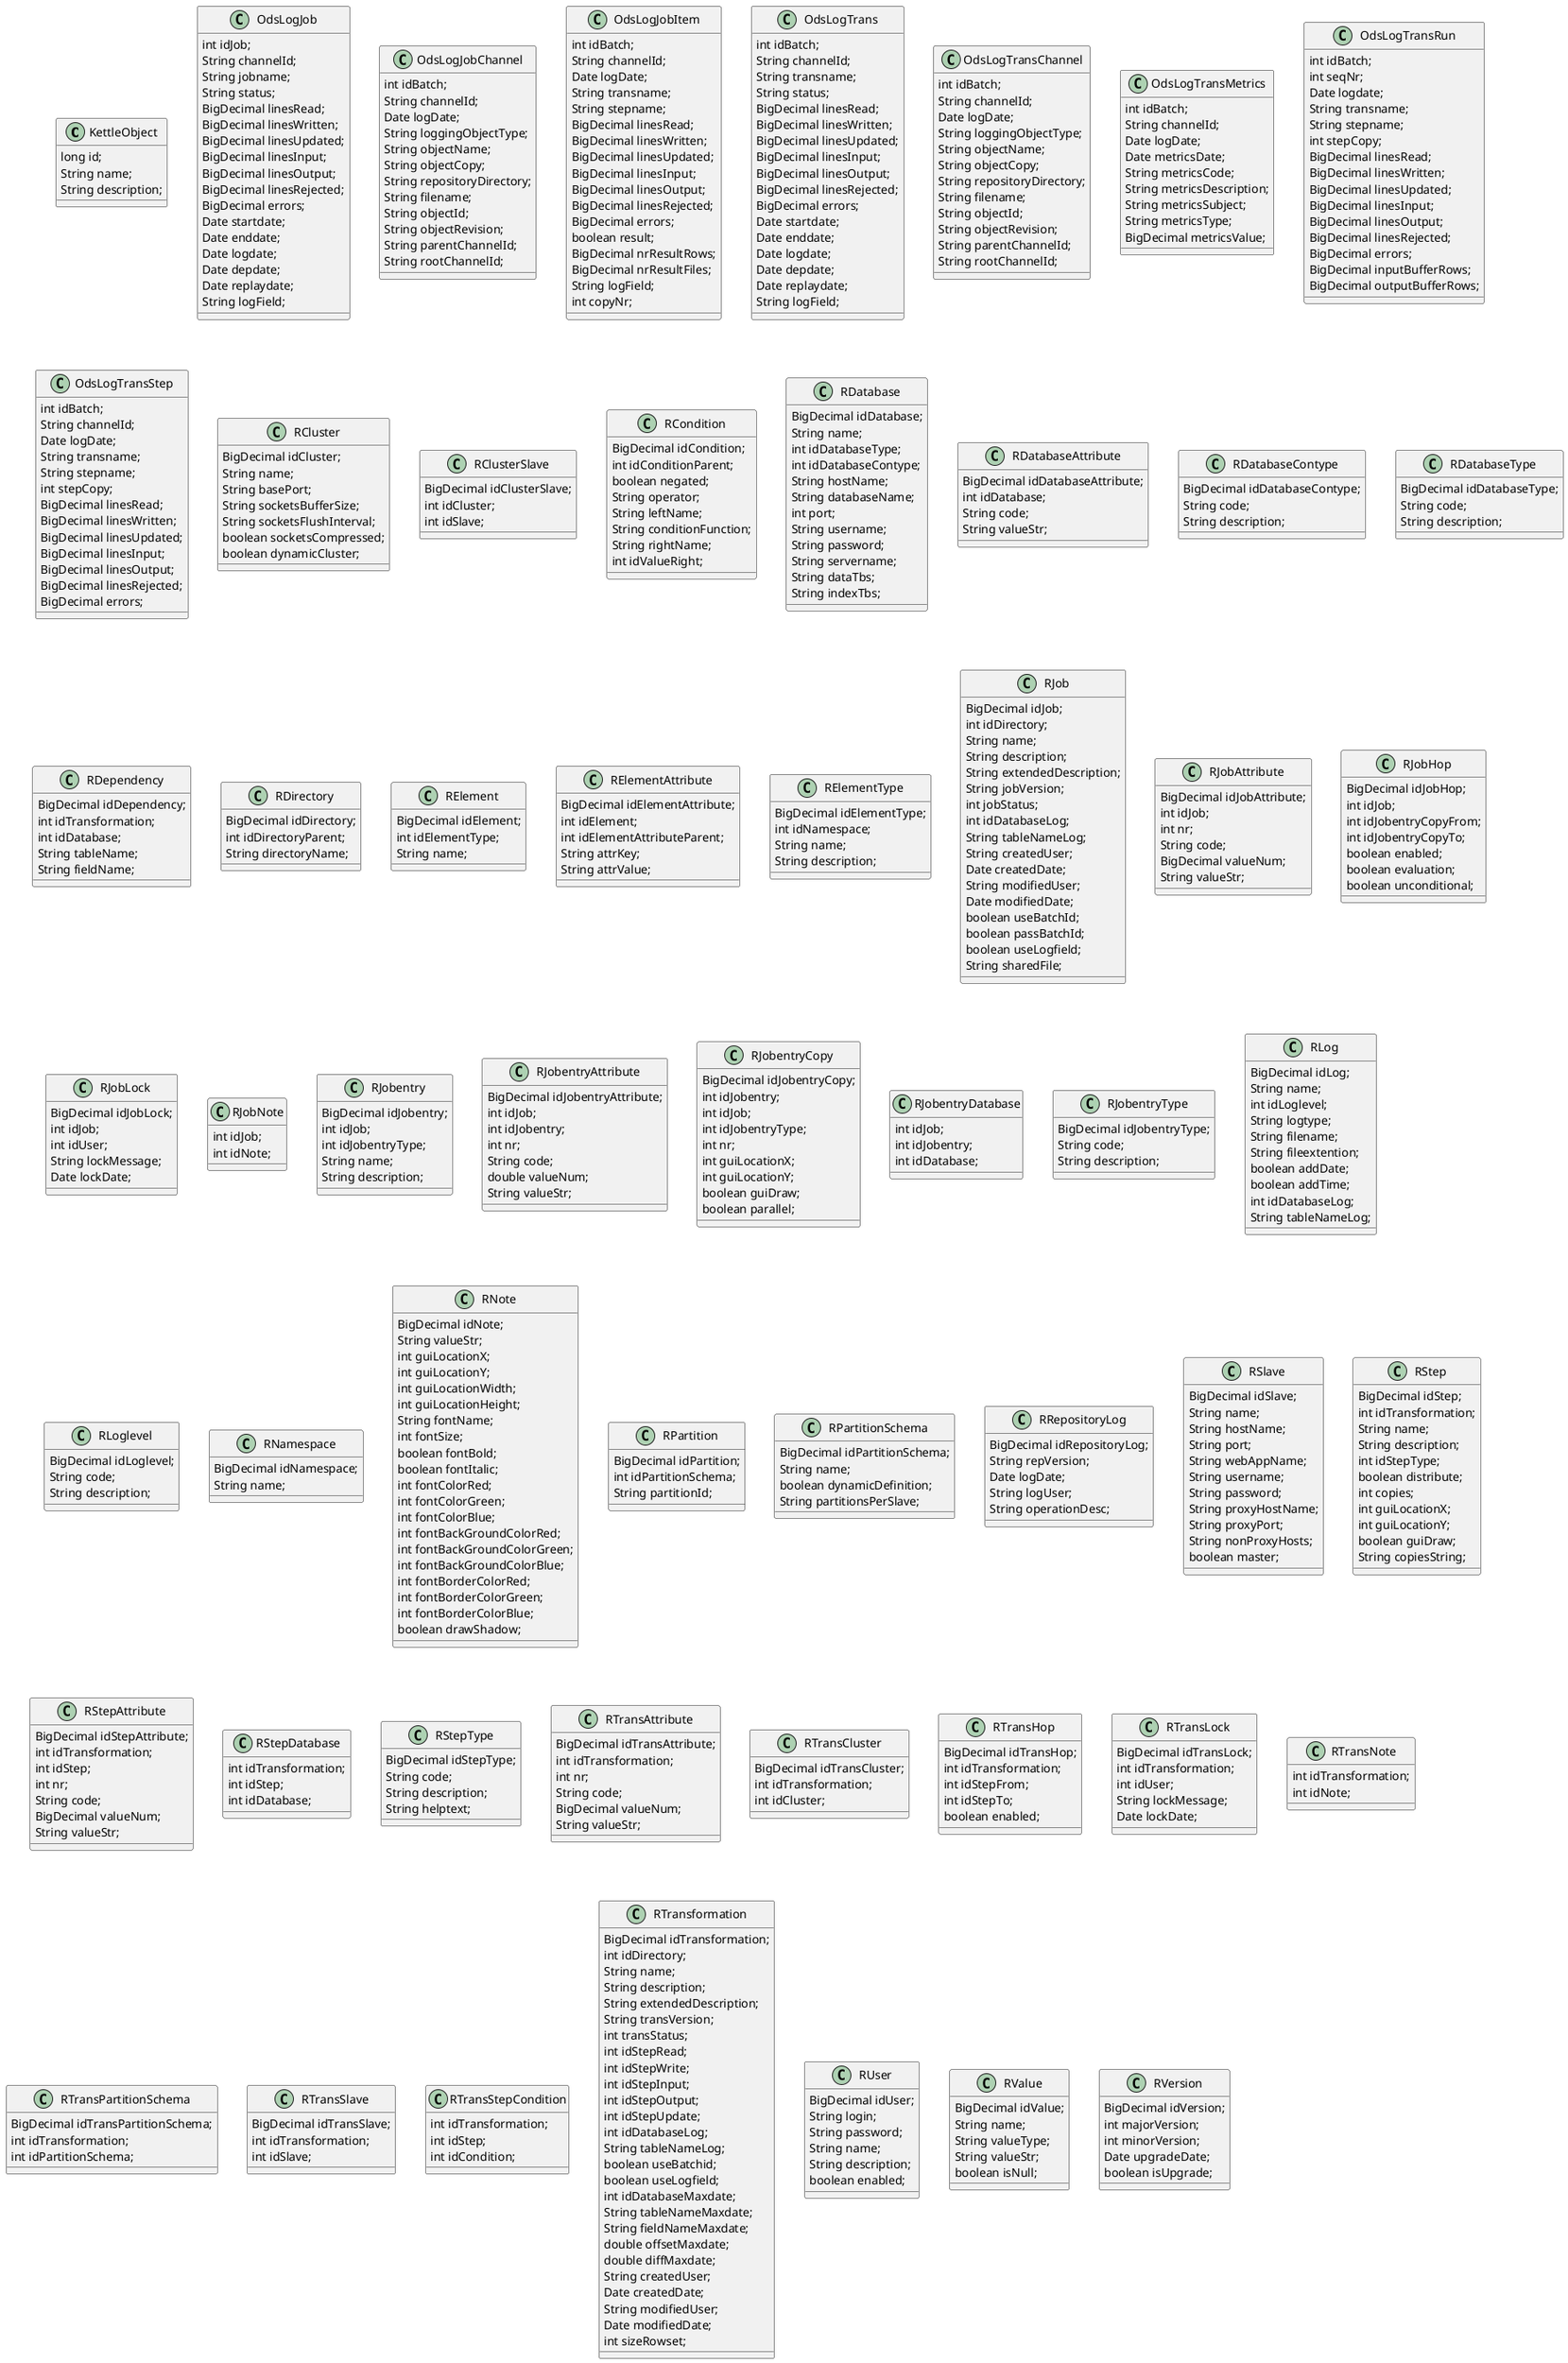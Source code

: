 @startuml

class KettleObject{
    long id;
    String name;
    String description;
}
class OdsLogJob {
	int idJob;
	String channelId;
	String jobname;
	String status;
	BigDecimal linesRead;
	BigDecimal linesWritten;
	BigDecimal linesUpdated;
	BigDecimal linesInput;
	BigDecimal linesOutput;
	BigDecimal linesRejected;
	BigDecimal errors;
	Date startdate;
	Date enddate;
	Date logdate;
	Date depdate;
	Date replaydate;
	String logField;
}
class OdsLogJobChannel {
	int idBatch;
	String channelId;
	Date logDate;
	String loggingObjectType;
	String objectName;
	String objectCopy;
	String repositoryDirectory;
	String filename;
	String objectId;
	String objectRevision;
	String parentChannelId;
	String rootChannelId;
}
class OdsLogJobItem {
	int idBatch;
	String channelId;
	Date logDate;
	String transname;
	String stepname;
	BigDecimal linesRead;
	BigDecimal linesWritten;
	BigDecimal linesUpdated;
	BigDecimal linesInput;
	BigDecimal linesOutput;
	BigDecimal linesRejected;
	BigDecimal errors;
	boolean result;
	BigDecimal nrResultRows;
	BigDecimal nrResultFiles;
	String logField;
	int copyNr;
}
class OdsLogTrans {
	int idBatch;
	String channelId;
	String transname;
	String status;
	BigDecimal linesRead;
	BigDecimal linesWritten;
	BigDecimal linesUpdated;
	BigDecimal linesInput;
	BigDecimal linesOutput;
	BigDecimal linesRejected;
	BigDecimal errors;
	Date startdate;
	Date enddate;
	Date logdate;
	Date depdate;
	Date replaydate;
	String logField;
}
class OdsLogTransChannel {
	int idBatch;
	String channelId;
	Date logDate;
	String loggingObjectType;
	String objectName;
	String objectCopy;
	String repositoryDirectory;
	String filename;
	String objectId;
	String objectRevision;
	String parentChannelId;
	String rootChannelId;
}
class OdsLogTransMetrics {
	int idBatch;
	String channelId;
	Date logDate;
	Date metricsDate;
	String metricsCode;
	String metricsDescription;
	String metricsSubject;
	String metricsType;
	BigDecimal metricsValue;
}
class OdsLogTransRun {
	int idBatch;
	int seqNr;
	Date logdate;
	String transname;
	String stepname;
	int stepCopy;
	BigDecimal linesRead;
	BigDecimal linesWritten;
	BigDecimal linesUpdated;
	BigDecimal linesInput;
	BigDecimal linesOutput;
	BigDecimal linesRejected;
	BigDecimal errors;
	BigDecimal inputBufferRows;
	BigDecimal outputBufferRows;
}
class OdsLogTransStep {
	int idBatch;
	String channelId;
	Date logDate;
	String transname;
	String stepname;
	int stepCopy;
	BigDecimal linesRead;
	BigDecimal linesWritten;
	BigDecimal linesUpdated;
	BigDecimal linesInput;
	BigDecimal linesOutput;
	BigDecimal linesRejected;
	BigDecimal errors;
}
class RCluster {
	BigDecimal idCluster;
	String name;
	String basePort;
	String socketsBufferSize;
	String socketsFlushInterval;
	boolean socketsCompressed;
	boolean dynamicCluster;
}
class RClusterSlave {
	BigDecimal idClusterSlave;
	int idCluster;
	int idSlave;
}
class RCondition {
	BigDecimal idCondition;
	int idConditionParent;
	boolean negated;
	String operator;
	String leftName;
	String conditionFunction;
	String rightName;
	int idValueRight;
}
class RDatabase {
	BigDecimal idDatabase;
	String name;
	int idDatabaseType;
	int idDatabaseContype;
	String hostName;
	String databaseName;
	int port;
	String username;
	String password;
	String servername;
	String dataTbs;
	String indexTbs;
}
class RDatabaseAttribute {
	BigDecimal idDatabaseAttribute;
	int idDatabase;
	String code;
	String valueStr;
}
class RDatabaseContype {
	BigDecimal idDatabaseContype;
	String code;
	String description;
}
class RDatabaseType {
	BigDecimal idDatabaseType;
	String code;
	String description;
}
class RDependency {
	BigDecimal idDependency;
	int idTransformation;
	int idDatabase;
	String tableName;
	String fieldName;
}
class RDirectory {
	BigDecimal idDirectory;
	int idDirectoryParent;
	String directoryName;
}
class RElement {
	BigDecimal idElement;
	int idElementType;
	String name;
}
class RElementAttribute {
	BigDecimal idElementAttribute;
	int idElement;
	int idElementAttributeParent;
	String attrKey;
	String attrValue;
}
class RElementType {
	BigDecimal idElementType;
	int idNamespace;
	String name;
	String description;
}
class RJob {
	BigDecimal idJob;
	int idDirectory;
	String name;
	String description;
	String extendedDescription;
	String jobVersion;
	int jobStatus;
	int idDatabaseLog;
	String tableNameLog;
	String createdUser;
	Date createdDate;
	String modifiedUser;
	Date modifiedDate;
	boolean useBatchId;
	boolean passBatchId;
	boolean useLogfield;
	String sharedFile;
}
class RJobAttribute {
	BigDecimal idJobAttribute;
	int idJob;
	int nr;
	String code;
	BigDecimal valueNum;
	String valueStr;
}
class RJobHop {
	BigDecimal idJobHop;
	int idJob;
	int idJobentryCopyFrom;
	int idJobentryCopyTo;
	boolean enabled;
	boolean evaluation;
	boolean unconditional;
}
class RJobLock {
	BigDecimal idJobLock;
	int idJob;
	int idUser;
	String lockMessage;
	Date lockDate;
}
class RJobNote {
	int idJob;
	int idNote;
}
class RJobentry {
	BigDecimal idJobentry;
	int idJob;
	int idJobentryType;
	String name;
	String description;
}
class RJobentryAttribute {
	BigDecimal idJobentryAttribute;
	int idJob;
	int idJobentry;
	int nr;
	String code;
	double valueNum;
	String valueStr;
}
class RJobentryCopy {
	BigDecimal idJobentryCopy;
	int idJobentry;
	int idJob;
	int idJobentryType;
	int nr;
	int guiLocationX;
	int guiLocationY;
	boolean guiDraw;
	boolean parallel;
}
class RJobentryDatabase {
	int idJob;
	int idJobentry;
	int idDatabase;
}
class RJobentryType {
	BigDecimal idJobentryType;
	String code;
	String description;
}
class RLog {
	BigDecimal idLog;
	String name;
	int idLoglevel;
	String logtype;
	String filename;
	String fileextention;
	boolean addDate;
	boolean addTime;
	int idDatabaseLog;
	String tableNameLog;
}
class RLoglevel {
	BigDecimal idLoglevel;
	String code;
	String description;
}
class RNamespace {
	BigDecimal idNamespace;
	String name;
}
class RNote {
	BigDecimal idNote;
	String valueStr;
	int guiLocationX;
	int guiLocationY;
	int guiLocationWidth;
	int guiLocationHeight;
	String fontName;
	int fontSize;
	boolean fontBold;
	boolean fontItalic;
	int fontColorRed;
	int fontColorGreen;
	int fontColorBlue;
	int fontBackGroundColorRed;
	int fontBackGroundColorGreen;
	int fontBackGroundColorBlue;
	int fontBorderColorRed;
	int fontBorderColorGreen;
	int fontBorderColorBlue;
	boolean drawShadow;
}
class RPartition {
	BigDecimal idPartition;
	int idPartitionSchema;
	String partitionId;
}
class RPartitionSchema {
	BigDecimal idPartitionSchema;
	String name;
	boolean dynamicDefinition;
	String partitionsPerSlave;
}
class RRepositoryLog {
	BigDecimal idRepositoryLog;
	String repVersion;
	Date logDate;
	String logUser;
	String operationDesc;
}
class RSlave {
	BigDecimal idSlave;
	String name;
	String hostName;
	String port;
	String webAppName;
	String username;
	String password;
	String proxyHostName;
	String proxyPort;
	String nonProxyHosts;
	boolean master;
}
class RStep {
	BigDecimal idStep;
	int idTransformation;
	String name;
	String description;
	int idStepType;
	boolean distribute;
	int copies;
	int guiLocationX;
	int guiLocationY;
	boolean guiDraw;
	String copiesString;
}
class RStepAttribute {
	BigDecimal idStepAttribute;
	int idTransformation;
	int idStep;
	int nr;
	String code;
	BigDecimal valueNum;
	String valueStr;
}
class RStepDatabase {
	int idTransformation;
	int idStep;
	int idDatabase;
}
class RStepType {
	BigDecimal idStepType;
	String code;
	String description;
	String helptext;
}
class RTransAttribute {
	BigDecimal idTransAttribute;
	int idTransformation;
	int nr;
	String code;
	BigDecimal valueNum;
	String valueStr;
}
class RTransCluster {
	BigDecimal idTransCluster;
	int idTransformation;
	int idCluster;
}
class RTransHop {
	BigDecimal idTransHop;
	int idTransformation;
	int idStepFrom;
	int idStepTo;
	boolean enabled;
}
class RTransLock {
	BigDecimal idTransLock;
	int idTransformation;
	int idUser;
	String lockMessage;
	Date lockDate;
}
class RTransNote {
	int idTransformation;
	int idNote;
}
class RTransPartitionSchema {
	BigDecimal idTransPartitionSchema;
	int idTransformation;
	int idPartitionSchema;
}
class RTransSlave {
	BigDecimal idTransSlave;
	int idTransformation;
	int idSlave;
}
class RTransStepCondition {
	int idTransformation;
	int idStep;
	int idCondition;
}
class RTransformation {
	BigDecimal idTransformation;
	int idDirectory;
	String name;
	String description;
	String extendedDescription;
	String transVersion;
	int transStatus;
	int idStepRead;
	int idStepWrite;
	int idStepInput;
	int idStepOutput;
	int idStepUpdate;
	int idDatabaseLog;
	String tableNameLog;
	boolean useBatchid;
	boolean useLogfield;
	int idDatabaseMaxdate;
	String tableNameMaxdate;
	String fieldNameMaxdate;
	double offsetMaxdate;
	double diffMaxdate;
	String createdUser;
	Date createdDate;
	String modifiedUser;
	Date modifiedDate;
	int sizeRowset;
}
class RUser {
	BigDecimal idUser;
	String login;
	String password;
	String name;
	String description;
	boolean enabled;
}
class RValue {
	BigDecimal idValue;
	String name;
	String valueType;
	String valueStr;
	boolean isNull;
}
class RVersion {
	BigDecimal idVersion;
	int majorVersion;
	int minorVersion;
	Date upgradeDate;
	boolean isUpgrade;
}



'abstract class AbstractList
'abstract AbstractCollection
'interface List
'interface Collection
'
'List <|-- AbstractList
'Collection <|-- AbstractCollection
'
'Collection <|- List
'AbstractCollection <|- AbstractList
'AbstractList <|-- ArrayList
'
'class ArrayList {
'Object[] elementData
'size()
'}
'
'enum TimeUnit {
'DAYS
'HOURS
'MINUTES
'}

@enduml